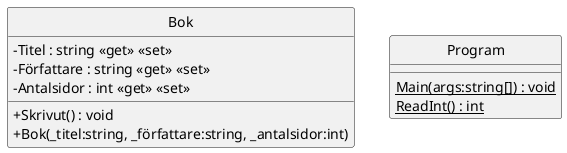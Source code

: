 @startuml ClassdiagramBok
skinparam ClassAttributeIconSize 0
skinparam Monochrome true
hide circle
class Bok {
    - Titel : string <<get>> <<set>>
    - Författare : string <<get>> <<set>>
    - Antalsidor : int <<get>> <<set>>
    + Skrivut() : void
    + Bok(_titel:string, _författare:string, _antalsidor:int)
}
class Program {
    {static} Main(args:string[]) : void
    {static} ReadInt() : int
}
@enduml
